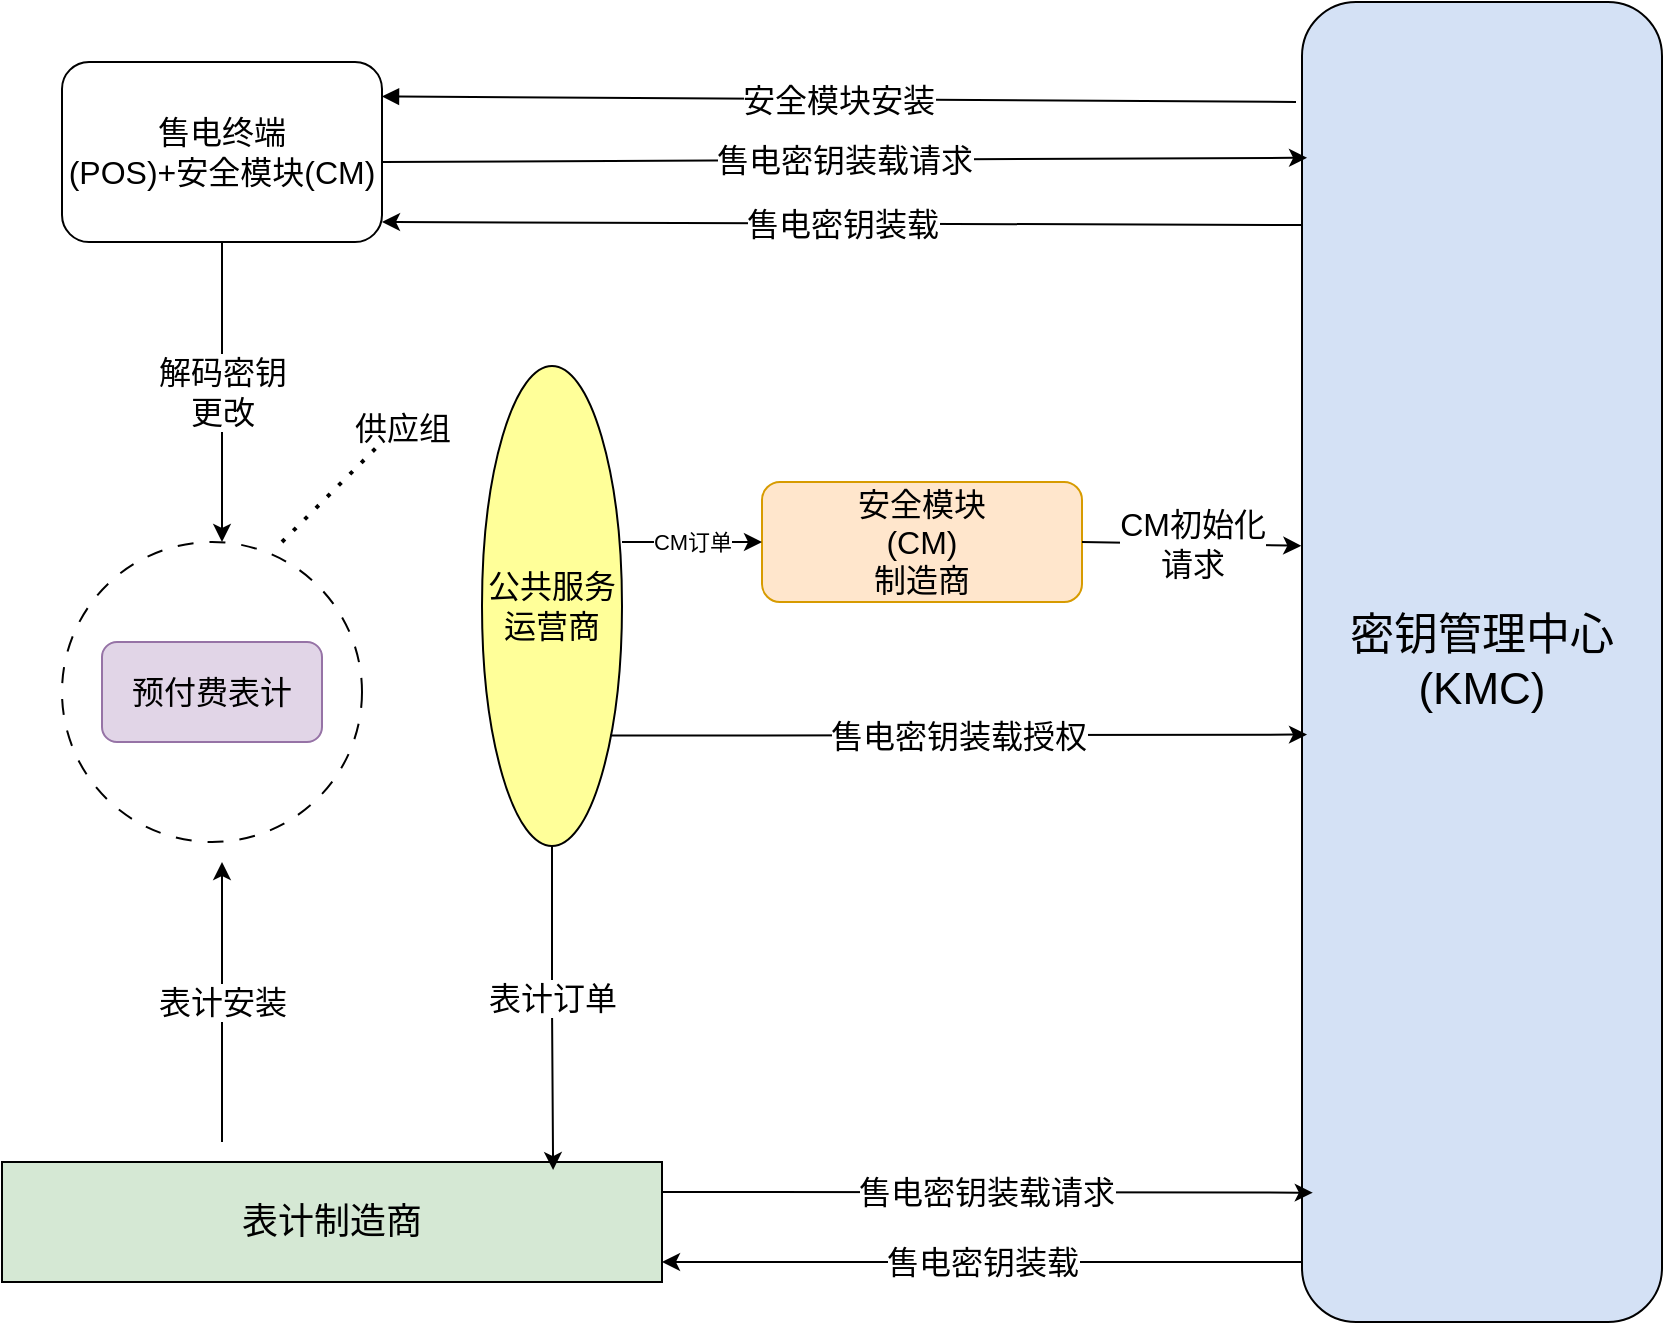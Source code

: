 <mxfile version="28.0.7">
  <diagram name="STS Diagram" id="AMWLJg8652TW3K371ZNK">
    <mxGraphModel dx="1226" dy="696" grid="1" gridSize="10" guides="1" tooltips="1" connect="1" arrows="1" fold="1" page="1" pageScale="1" pageWidth="850" pageHeight="1100" math="0" shadow="0">
      <root>
        <mxCell id="0" />
        <mxCell id="1" parent="0" />
        <mxCell id="kIWTv3nHnlGpTvX9Gzf3-127" value="&lt;font style=&quot;font-size: 16px;&quot;&gt;售电终端&lt;br&gt;(POS)+安全模块(CM)&lt;/font&gt;" style="rounded=1;whiteSpace=wrap;html=1;" parent="1" vertex="1">
          <mxGeometry x="220" y="620" width="160" height="90" as="geometry" />
        </mxCell>
        <mxCell id="kIWTv3nHnlGpTvX9Gzf3-129" value="&lt;font style=&quot;font-size: 22px;&quot;&gt;密钥管理中心&lt;br&gt;(KMC)&lt;/font&gt;" style="rounded=1;whiteSpace=wrap;html=1;fillColor=#D4E1F5;" parent="1" vertex="1">
          <mxGeometry x="840" y="590" width="180" height="660" as="geometry" />
        </mxCell>
        <mxCell id="kIWTv3nHnlGpTvX9Gzf3-130" value="&lt;font style=&quot;font-size: 16px;&quot;&gt;公共服务&lt;br&gt;运营商&lt;/font&gt;" style="ellipse;whiteSpace=wrap;html=1;fillColor=#FFFF99;" parent="1" vertex="1">
          <mxGeometry x="430" y="772" width="70" height="240" as="geometry" />
        </mxCell>
        <mxCell id="kIWTv3nHnlGpTvX9Gzf3-132" value="&lt;font style=&quot;font-size: 16px;&quot;&gt;安全模块&lt;br&gt;(CM)&lt;br&gt;制造商&lt;/font&gt;" style="rounded=1;whiteSpace=wrap;html=1;fillColor=#ffe6cc;strokeColor=#d79b00;" parent="1" vertex="1">
          <mxGeometry x="570" y="830" width="160" height="60" as="geometry" />
        </mxCell>
        <mxCell id="kIWTv3nHnlGpTvX9Gzf3-133" value="&lt;font style=&quot;font-size: 18px;&quot;&gt;表计制造商&lt;/font&gt;" style="whiteSpace=wrap;html=1;fillColor=#D5E8D4;" parent="1" vertex="1">
          <mxGeometry x="190" y="1170" width="330" height="60" as="geometry" />
        </mxCell>
        <mxCell id="kIWTv3nHnlGpTvX9Gzf3-134" value="&lt;font style=&quot;font-size: 16px;&quot;&gt;安全模块安装&lt;/font&gt;" style="endArrow=none;html=1;exitX=1;exitY=0.15;endFill=0;startArrow=block;startFill=1;" parent="1" edge="1">
          <mxGeometry width="50" height="50" relative="1" as="geometry">
            <mxPoint x="380.0" y="637.25" as="sourcePoint" />
            <mxPoint x="837" y="640" as="targetPoint" />
          </mxGeometry>
        </mxCell>
        <mxCell id="kIWTv3nHnlGpTvX9Gzf3-135" value="&lt;font style=&quot;font-size: 16px;&quot;&gt;售电密钥装载请求&lt;/font&gt;" style="endArrow=classic;html=1;exitX=1;exitY=0.3;entryX=0.014;entryY=0.118;entryDx=0;entryDy=0;entryPerimeter=0;" parent="1" target="kIWTv3nHnlGpTvX9Gzf3-129" edge="1">
          <mxGeometry width="50" height="50" relative="1" as="geometry">
            <mxPoint x="380.0" y="670" as="sourcePoint" />
            <mxPoint x="830" y="703" as="targetPoint" />
          </mxGeometry>
        </mxCell>
        <mxCell id="kIWTv3nHnlGpTvX9Gzf3-136" value="&lt;font style=&quot;font-size: 16px;&quot;&gt;售电密钥装载&lt;/font&gt;" style="endArrow=classic;html=1;entryX=1;entryY=0.45;exitX=-0.002;exitY=0.169;exitDx=0;exitDy=0;exitPerimeter=0;" parent="1" source="kIWTv3nHnlGpTvX9Gzf3-129" edge="1">
          <mxGeometry width="50" height="50" relative="1" as="geometry">
            <mxPoint x="820" y="779.5" as="sourcePoint" />
            <mxPoint x="380.0" y="700" as="targetPoint" />
          </mxGeometry>
        </mxCell>
        <mxCell id="kIWTv3nHnlGpTvX9Gzf3-137" value="&lt;font style=&quot;font-size: 16px;&quot;&gt;解码密钥&lt;br&gt;更改&lt;/font&gt;" style="endArrow=classic;html=1;entryX=0.5;entryY=0;exitX=0.5;exitY=1;" parent="1" source="kIWTv3nHnlGpTvX9Gzf3-127" edge="1">
          <mxGeometry width="50" height="50" relative="1" as="geometry">
            <mxPoint x="300" y="710" as="sourcePoint" />
            <mxPoint x="300.0" y="860.0" as="targetPoint" />
          </mxGeometry>
        </mxCell>
        <mxCell id="kIWTv3nHnlGpTvX9Gzf3-140" value="CM订单" style="endArrow=classic;html=1;entryX=0;entryY=0.5;" parent="1" target="kIWTv3nHnlGpTvX9Gzf3-132" edge="1">
          <mxGeometry width="50" height="50" relative="1" as="geometry">
            <mxPoint x="500" y="860" as="sourcePoint" />
            <mxPoint x="650" y="940" as="targetPoint" />
          </mxGeometry>
        </mxCell>
        <mxCell id="kIWTv3nHnlGpTvX9Gzf3-141" value="&lt;font style=&quot;font-size: 16px;&quot;&gt;CM初始化&lt;br&gt;请求&lt;/font&gt;" style="endArrow=classic;html=1;entryX=-0.002;entryY=0.412;exitX=1;exitY=0.5;entryDx=0;entryDy=0;entryPerimeter=0;" parent="1" source="kIWTv3nHnlGpTvX9Gzf3-132" target="kIWTv3nHnlGpTvX9Gzf3-129" edge="1">
          <mxGeometry width="50" height="50" relative="1" as="geometry">
            <mxPoint x="810" y="940" as="sourcePoint" />
            <mxPoint x="840" y="940" as="targetPoint" />
          </mxGeometry>
        </mxCell>
        <mxCell id="kIWTv3nHnlGpTvX9Gzf3-142" value="&lt;font style=&quot;font-size: 16px;&quot;&gt;售电密钥装载授权&lt;/font&gt;" style="endArrow=classic;html=1;entryX=0.014;entryY=0.555;entryDx=0;entryDy=0;entryPerimeter=0;exitX=0.914;exitY=0.77;exitDx=0;exitDy=0;exitPerimeter=0;" parent="1" source="kIWTv3nHnlGpTvX9Gzf3-130" target="kIWTv3nHnlGpTvX9Gzf3-129" edge="1">
          <mxGeometry width="50" height="50" relative="1" as="geometry">
            <mxPoint x="530" y="950" as="sourcePoint" />
            <mxPoint x="780" y="996" as="targetPoint" />
          </mxGeometry>
        </mxCell>
        <mxCell id="kIWTv3nHnlGpTvX9Gzf3-144" value="&lt;font style=&quot;font-size: 16px;&quot;&gt;售电密钥装载请求&lt;/font&gt;" style="endArrow=classic;html=1;entryX=0.03;entryY=0.902;exitX=1;exitY=0.5;entryDx=0;entryDy=0;entryPerimeter=0;" parent="1" target="kIWTv3nHnlGpTvX9Gzf3-129" edge="1">
          <mxGeometry width="50" height="50" relative="1" as="geometry">
            <mxPoint x="520.0" y="1185.0" as="sourcePoint" />
            <mxPoint x="836.94" y="1178.9" as="targetPoint" />
          </mxGeometry>
        </mxCell>
        <mxCell id="kIWTv3nHnlGpTvX9Gzf3-145" value="&lt;font style=&quot;font-size: 16px;&quot;&gt;售电密钥装载&lt;/font&gt;" style="endArrow=classic;html=1;" parent="1" edge="1">
          <mxGeometry width="50" height="50" relative="1" as="geometry">
            <mxPoint x="840" y="1220" as="sourcePoint" />
            <mxPoint x="520" y="1220" as="targetPoint" />
          </mxGeometry>
        </mxCell>
        <mxCell id="kIWTv3nHnlGpTvX9Gzf3-146" value="&lt;font style=&quot;font-size: 16px;&quot;&gt;表计安装&lt;/font&gt;" style="endArrow=classic;html=1;" parent="1" edge="1">
          <mxGeometry width="50" height="50" relative="1" as="geometry">
            <mxPoint x="300" y="1160" as="sourcePoint" />
            <mxPoint x="300" y="1020" as="targetPoint" />
            <mxPoint as="offset" />
          </mxGeometry>
        </mxCell>
        <mxCell id="gBZKFp43DtMAvCf3ymCT-5" value="" style="group" vertex="1" connectable="0" parent="1">
          <mxGeometry x="220" y="860" width="150" height="150" as="geometry" />
        </mxCell>
        <mxCell id="gBZKFp43DtMAvCf3ymCT-3" value="" style="ellipse;whiteSpace=wrap;html=1;aspect=fixed;dashed=1;dashPattern=8 8;" vertex="1" parent="gBZKFp43DtMAvCf3ymCT-5">
          <mxGeometry width="150" height="150" as="geometry" />
        </mxCell>
        <mxCell id="gBZKFp43DtMAvCf3ymCT-4" value="&lt;font style=&quot;font-size: 16px;&quot;&gt;预付费表计&lt;/font&gt;" style="rounded=1;whiteSpace=wrap;html=1;fillColor=#e1d5e7;strokeColor=#9673a6;" vertex="1" parent="gBZKFp43DtMAvCf3ymCT-5">
          <mxGeometry x="20" y="50" width="110" height="50" as="geometry" />
        </mxCell>
        <mxCell id="gBZKFp43DtMAvCf3ymCT-6" style="edgeStyle=orthogonalEdgeStyle;rounded=0;orthogonalLoop=1;jettySize=auto;html=1;exitX=0.5;exitY=1;exitDx=0;exitDy=0;entryX=0.835;entryY=0.067;entryDx=0;entryDy=0;entryPerimeter=0;" edge="1" parent="1" source="kIWTv3nHnlGpTvX9Gzf3-130" target="kIWTv3nHnlGpTvX9Gzf3-133">
          <mxGeometry relative="1" as="geometry" />
        </mxCell>
        <mxCell id="gBZKFp43DtMAvCf3ymCT-7" value="&lt;font style=&quot;font-size: 16px;&quot;&gt;表计订单&lt;/font&gt;" style="edgeLabel;html=1;align=center;verticalAlign=middle;resizable=0;points=[];" vertex="1" connectable="0" parent="gBZKFp43DtMAvCf3ymCT-6">
          <mxGeometry x="-0.062" relative="1" as="geometry">
            <mxPoint y="-1" as="offset" />
          </mxGeometry>
        </mxCell>
        <mxCell id="gBZKFp43DtMAvCf3ymCT-10" value="" style="endArrow=none;dashed=1;html=1;dashPattern=1 3;strokeWidth=2;rounded=0;" edge="1" parent="1">
          <mxGeometry width="50" height="50" relative="1" as="geometry">
            <mxPoint x="330" y="860" as="sourcePoint" />
            <mxPoint x="380" y="810" as="targetPoint" />
          </mxGeometry>
        </mxCell>
        <mxCell id="gBZKFp43DtMAvCf3ymCT-11" value="&lt;font style=&quot;font-size: 16px;&quot;&gt;供应组&lt;/font&gt;" style="text;html=1;align=center;verticalAlign=middle;resizable=0;points=[];autosize=1;strokeColor=none;fillColor=none;" vertex="1" parent="1">
          <mxGeometry x="355" y="788" width="70" height="30" as="geometry" />
        </mxCell>
      </root>
    </mxGraphModel>
  </diagram>
</mxfile>
